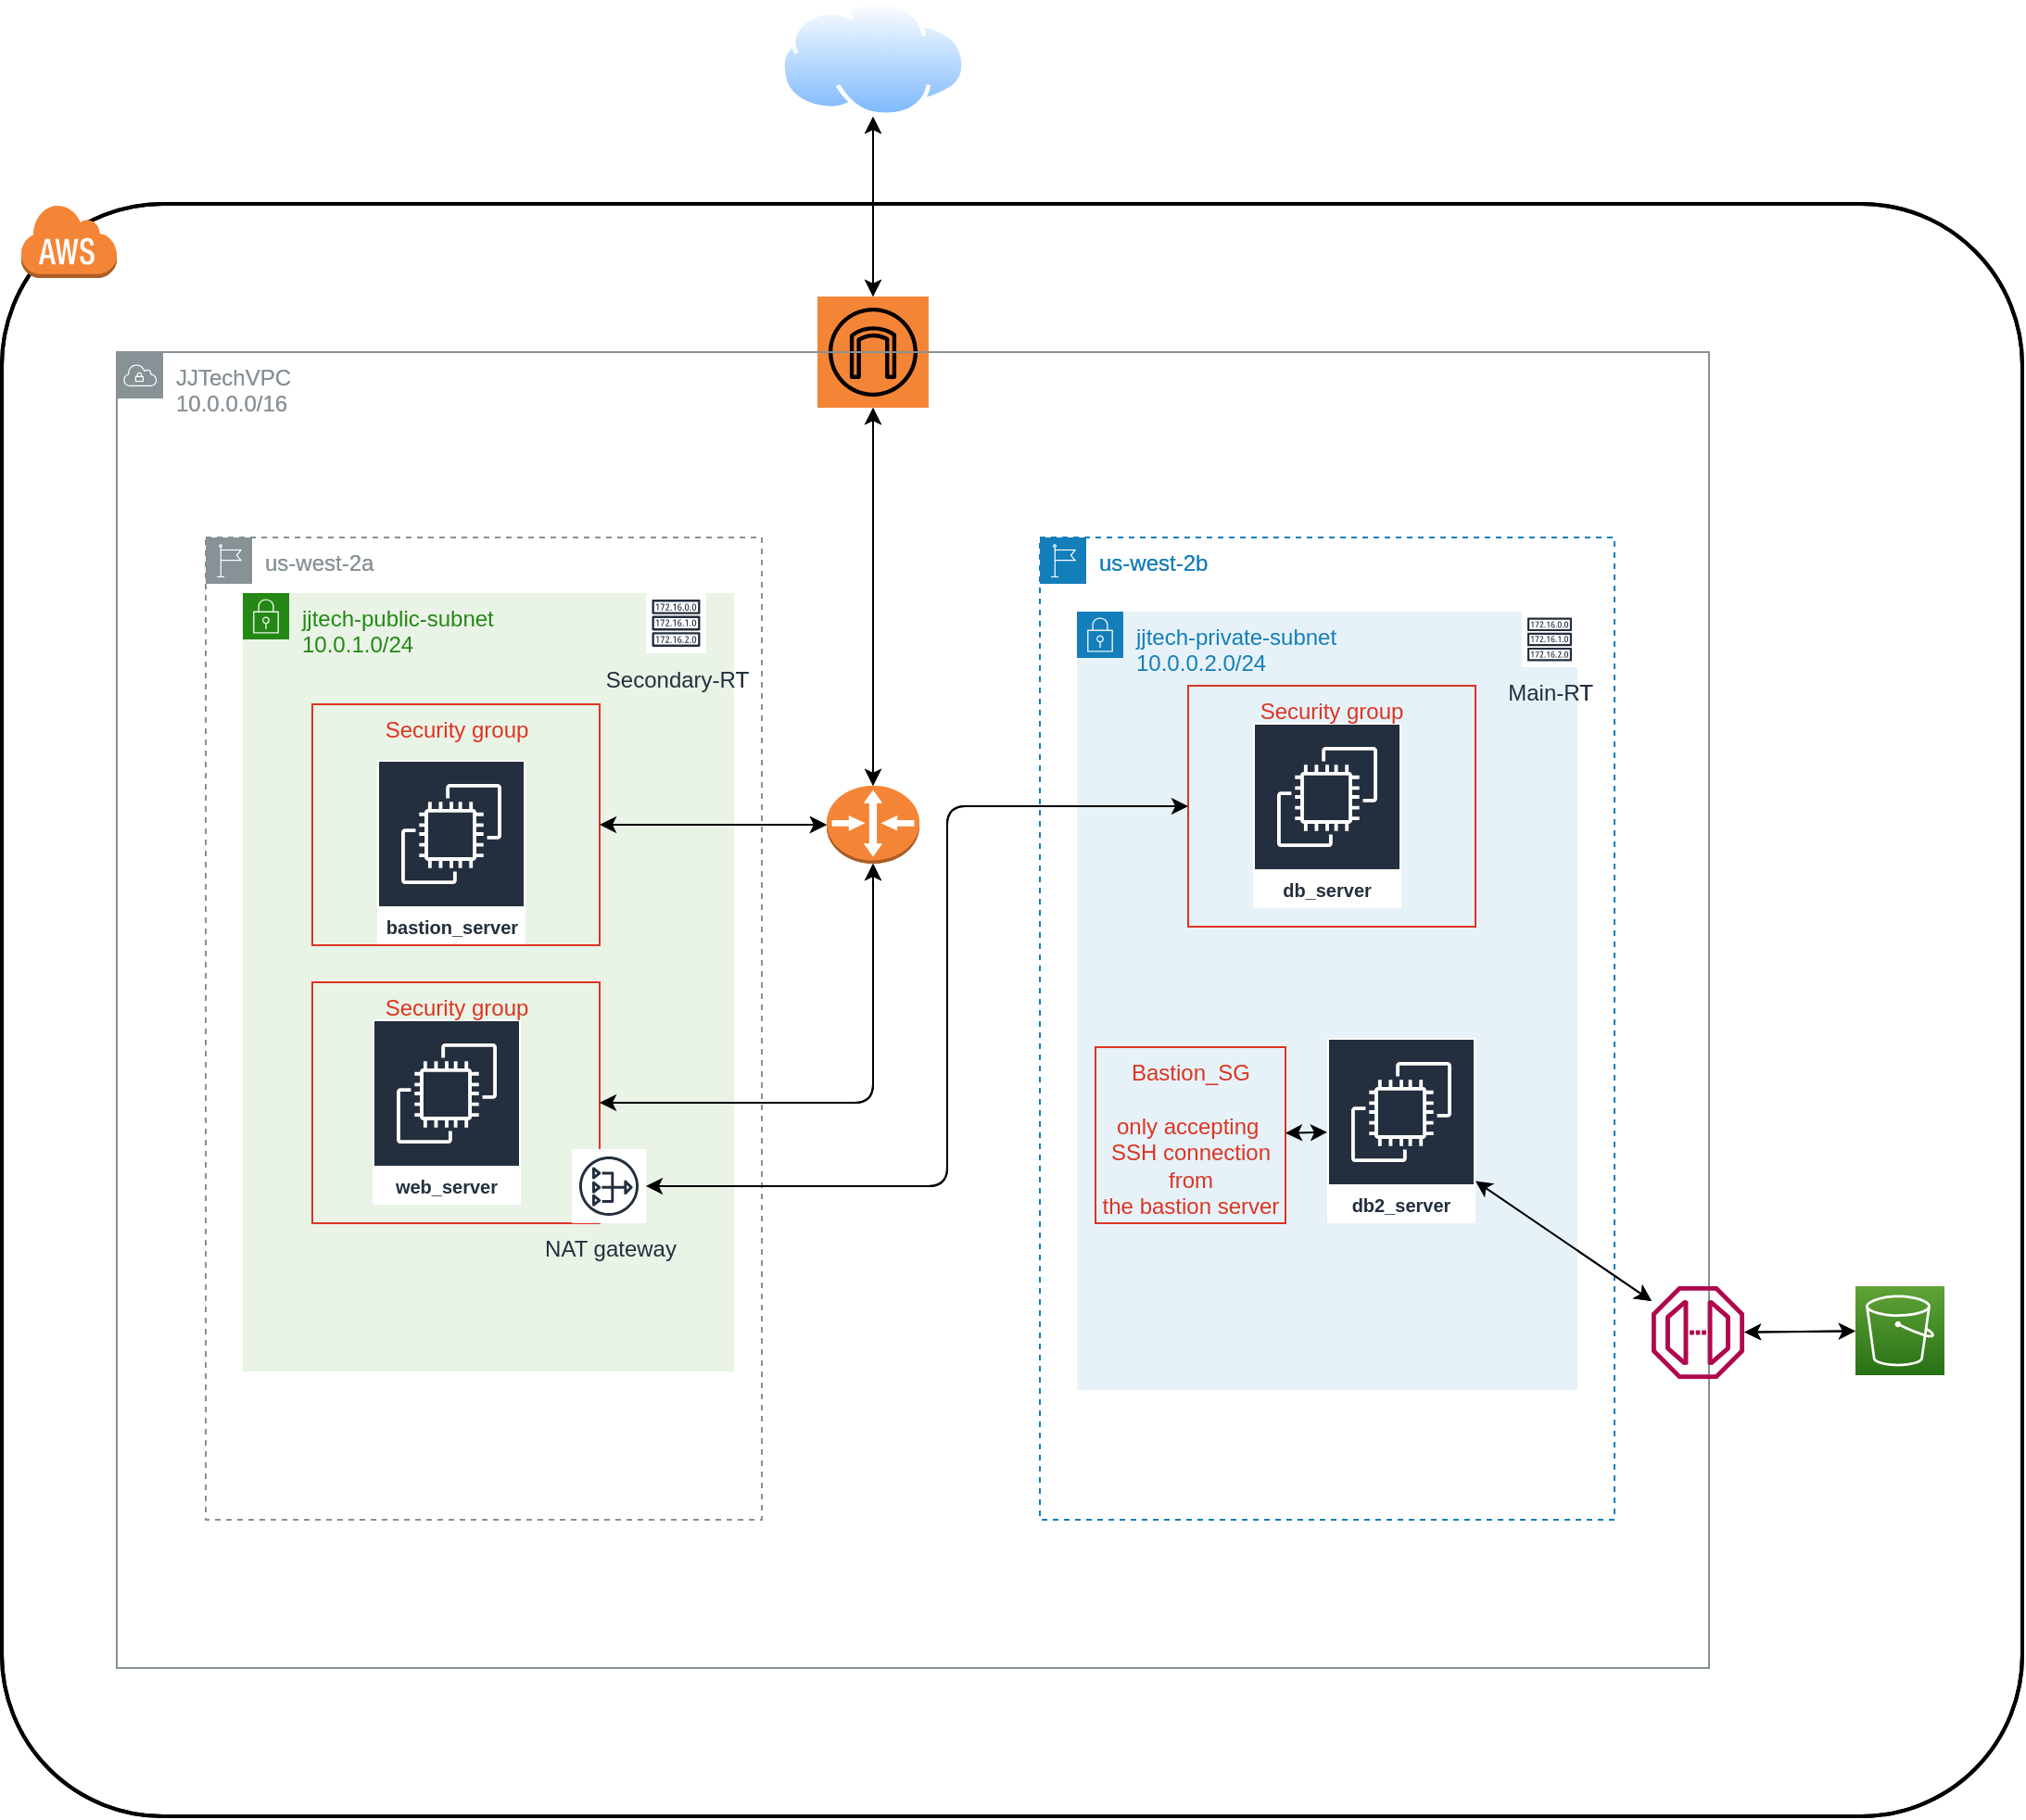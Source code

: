 <mxfile version="21.1.1" type="device">
  <diagram name="Page-1" id="s52tUEawHeTgn5yfTffr">
    <mxGraphModel dx="2852" dy="2592" grid="1" gridSize="10" guides="1" tooltips="1" connect="1" arrows="1" fold="1" page="1" pageScale="1" pageWidth="850" pageHeight="1100" math="0" shadow="0">
      <root>
        <mxCell id="0" />
        <mxCell id="1" parent="0" />
        <mxCell id="p8Kz7wN3YYmABBfeMpYa-1" value="" style="rounded=1;arcSize=10;dashed=0;fillColor=none;gradientColor=none;strokeWidth=2;" vertex="1" parent="1">
          <mxGeometry x="50" y="-10" width="1090" height="870" as="geometry" />
        </mxCell>
        <mxCell id="p8Kz7wN3YYmABBfeMpYa-2" value="" style="dashed=0;html=1;shape=mxgraph.aws3.cloud;fillColor=#F58536;gradientColor=none;dashed=0;" vertex="1" parent="1">
          <mxGeometry x="60" y="-10" width="52" height="40" as="geometry" />
        </mxCell>
        <mxCell id="p8Kz7wN3YYmABBfeMpYa-3" value="us-west-2b" style="points=[[0,0],[0.25,0],[0.5,0],[0.75,0],[1,0],[1,0.25],[1,0.5],[1,0.75],[1,1],[0.75,1],[0.5,1],[0.25,1],[0,1],[0,0.75],[0,0.5],[0,0.25]];outlineConnect=0;gradientColor=none;html=1;whiteSpace=wrap;fontSize=12;fontStyle=0;container=1;pointerEvents=0;collapsible=0;recursiveResize=0;shape=mxgraph.aws4.group;grIcon=mxgraph.aws4.group_region;strokeColor=#147EBA;fillColor=none;verticalAlign=top;align=left;spacingLeft=30;fontColor=#147EBA;dashed=1;" vertex="1" parent="1">
          <mxGeometry x="610" y="170" width="310" height="530" as="geometry" />
        </mxCell>
        <mxCell id="p8Kz7wN3YYmABBfeMpYa-4" value="jjtech-private-subnet&lt;br&gt;10.0.0.2.0/24&lt;br&gt;" style="points=[[0,0],[0.25,0],[0.5,0],[0.75,0],[1,0],[1,0.25],[1,0.5],[1,0.75],[1,1],[0.75,1],[0.5,1],[0.25,1],[0,1],[0,0.75],[0,0.5],[0,0.25]];outlineConnect=0;gradientColor=none;html=1;whiteSpace=wrap;fontSize=12;fontStyle=0;container=1;pointerEvents=0;collapsible=0;recursiveResize=0;shape=mxgraph.aws4.group;grIcon=mxgraph.aws4.group_security_group;grStroke=0;strokeColor=#147EBA;fillColor=#E6F2F8;verticalAlign=top;align=left;spacingLeft=30;fontColor=#147EBA;dashed=0;" vertex="1" parent="p8Kz7wN3YYmABBfeMpYa-3">
          <mxGeometry x="20" y="40" width="270" height="420" as="geometry" />
        </mxCell>
        <mxCell id="p8Kz7wN3YYmABBfeMpYa-5" value="db_server" style="sketch=0;outlineConnect=0;fontColor=#232F3E;gradientColor=none;strokeColor=#ffffff;fillColor=#232F3E;dashed=0;verticalLabelPosition=middle;verticalAlign=bottom;align=center;html=1;whiteSpace=wrap;fontSize=10;fontStyle=1;spacing=3;shape=mxgraph.aws4.productIcon;prIcon=mxgraph.aws4.ec2;" vertex="1" parent="p8Kz7wN3YYmABBfeMpYa-4">
          <mxGeometry x="95" y="60" width="80" height="100" as="geometry" />
        </mxCell>
        <mxCell id="p8Kz7wN3YYmABBfeMpYa-6" value="db2_server" style="sketch=0;outlineConnect=0;fontColor=#232F3E;gradientColor=none;strokeColor=#ffffff;fillColor=#232F3E;dashed=0;verticalLabelPosition=middle;verticalAlign=bottom;align=center;html=1;whiteSpace=wrap;fontSize=10;fontStyle=1;spacing=3;shape=mxgraph.aws4.productIcon;prIcon=mxgraph.aws4.ec2;" vertex="1" parent="p8Kz7wN3YYmABBfeMpYa-4">
          <mxGeometry x="135" y="230" width="80" height="100" as="geometry" />
        </mxCell>
        <mxCell id="p8Kz7wN3YYmABBfeMpYa-7" value="Security group" style="fillColor=none;strokeColor=#DD3522;verticalAlign=top;fontStyle=0;fontColor=#DD3522;whiteSpace=wrap;html=1;" vertex="1" parent="p8Kz7wN3YYmABBfeMpYa-4">
          <mxGeometry x="60" y="40" width="155" height="130" as="geometry" />
        </mxCell>
        <mxCell id="p8Kz7wN3YYmABBfeMpYa-8" value="Bastion_SG&lt;br&gt;&lt;br&gt;only accepting&amp;nbsp;&lt;br&gt;SSH connection from&lt;br&gt;the bastion server" style="fillColor=none;strokeColor=#DD3522;verticalAlign=top;fontStyle=0;fontColor=#DD3522;whiteSpace=wrap;html=1;" vertex="1" parent="p8Kz7wN3YYmABBfeMpYa-4">
          <mxGeometry x="10" y="235" width="102.5" height="95" as="geometry" />
        </mxCell>
        <mxCell id="p8Kz7wN3YYmABBfeMpYa-13" value="" style="endArrow=classic;startArrow=classic;html=1;fontFamily=Helvetica;fontSize=11;fontColor=default;align=center;strokeColor=default;" edge="1" parent="p8Kz7wN3YYmABBfeMpYa-4" source="p8Kz7wN3YYmABBfeMpYa-6" target="p8Kz7wN3YYmABBfeMpYa-8">
          <mxGeometry width="50" height="50" relative="1" as="geometry">
            <mxPoint x="-100" y="170" as="sourcePoint" />
            <mxPoint x="-50" y="120" as="targetPoint" />
          </mxGeometry>
        </mxCell>
        <mxCell id="p8Kz7wN3YYmABBfeMpYa-14" value="us-west-2a" style="sketch=0;outlineConnect=0;gradientColor=none;html=1;whiteSpace=wrap;fontSize=12;fontStyle=0;shape=mxgraph.aws4.group;grIcon=mxgraph.aws4.group_region;strokeColor=#879196;fillColor=none;verticalAlign=top;align=left;spacingLeft=30;fontColor=#879196;dashed=1;" vertex="1" parent="1">
          <mxGeometry x="160" y="170" width="300" height="530" as="geometry" />
        </mxCell>
        <mxCell id="p8Kz7wN3YYmABBfeMpYa-15" value="jjtech-public-subnet&lt;br&gt;10.0.1.0/24" style="points=[[0,0],[0.25,0],[0.5,0],[0.75,0],[1,0],[1,0.25],[1,0.5],[1,0.75],[1,1],[0.75,1],[0.5,1],[0.25,1],[0,1],[0,0.75],[0,0.5],[0,0.25]];outlineConnect=0;gradientColor=none;html=1;whiteSpace=wrap;fontSize=12;fontStyle=0;container=1;pointerEvents=0;collapsible=0;recursiveResize=0;shape=mxgraph.aws4.group;grIcon=mxgraph.aws4.group_security_group;grStroke=0;strokeColor=#248814;fillColor=#E9F3E6;verticalAlign=top;align=left;spacingLeft=30;fontColor=#248814;dashed=0;" vertex="1" parent="1">
          <mxGeometry x="180" y="200" width="265" height="420" as="geometry" />
        </mxCell>
        <mxCell id="p8Kz7wN3YYmABBfeMpYa-16" value="web_server" style="sketch=0;outlineConnect=0;fontColor=#232F3E;gradientColor=none;strokeColor=#ffffff;fillColor=#232F3E;dashed=0;verticalLabelPosition=middle;verticalAlign=bottom;align=center;html=1;whiteSpace=wrap;fontSize=10;fontStyle=1;spacing=3;shape=mxgraph.aws4.productIcon;prIcon=mxgraph.aws4.ec2;" vertex="1" parent="p8Kz7wN3YYmABBfeMpYa-15">
          <mxGeometry x="70" y="230" width="80" height="100" as="geometry" />
        </mxCell>
        <mxCell id="p8Kz7wN3YYmABBfeMpYa-17" value="Security group" style="fillColor=none;strokeColor=#DD3522;verticalAlign=top;fontStyle=0;fontColor=#DD3522;whiteSpace=wrap;html=1;" vertex="1" parent="p8Kz7wN3YYmABBfeMpYa-15">
          <mxGeometry x="37.5" y="210" width="155" height="130" as="geometry" />
        </mxCell>
        <mxCell id="p8Kz7wN3YYmABBfeMpYa-18" value="Secondary-RT" style="sketch=0;outlineConnect=0;fontColor=#232F3E;gradientColor=none;strokeColor=#232F3E;fillColor=#ffffff;dashed=0;verticalLabelPosition=bottom;verticalAlign=top;align=center;html=1;fontSize=12;fontStyle=0;aspect=fixed;shape=mxgraph.aws4.resourceIcon;resIcon=mxgraph.aws4.route_table;" vertex="1" parent="p8Kz7wN3YYmABBfeMpYa-15">
          <mxGeometry x="217.5" width="32.5" height="32.5" as="geometry" />
        </mxCell>
        <mxCell id="p8Kz7wN3YYmABBfeMpYa-19" value="bastion_server" style="sketch=0;outlineConnect=0;fontColor=#232F3E;gradientColor=none;strokeColor=#ffffff;fillColor=#232F3E;dashed=0;verticalLabelPosition=middle;verticalAlign=bottom;align=center;html=1;whiteSpace=wrap;fontSize=10;fontStyle=1;spacing=3;shape=mxgraph.aws4.productIcon;prIcon=mxgraph.aws4.ec2;" vertex="1" parent="p8Kz7wN3YYmABBfeMpYa-15">
          <mxGeometry x="72.5" y="90" width="80" height="100" as="geometry" />
        </mxCell>
        <mxCell id="p8Kz7wN3YYmABBfeMpYa-20" value="Security group" style="fillColor=none;strokeColor=#DD3522;verticalAlign=top;fontStyle=0;fontColor=#DD3522;whiteSpace=wrap;html=1;" vertex="1" parent="p8Kz7wN3YYmABBfeMpYa-15">
          <mxGeometry x="37.5" y="60" width="155" height="130" as="geometry" />
        </mxCell>
        <mxCell id="p8Kz7wN3YYmABBfeMpYa-9" value="NAT gateway" style="sketch=0;outlineConnect=0;fontColor=#232F3E;gradientColor=none;strokeColor=#232F3E;fillColor=#ffffff;dashed=0;verticalLabelPosition=bottom;verticalAlign=top;align=center;html=1;fontSize=12;fontStyle=0;aspect=fixed;shape=mxgraph.aws4.resourceIcon;resIcon=mxgraph.aws4.nat_gateway;" vertex="1" parent="p8Kz7wN3YYmABBfeMpYa-15">
          <mxGeometry x="177.5" y="300" width="40" height="40" as="geometry" />
        </mxCell>
        <mxCell id="p8Kz7wN3YYmABBfeMpYa-21" value="" style="sketch=0;points=[[0,0,0],[0.25,0,0],[0.5,0,0],[0.75,0,0],[1,0,0],[0,1,0],[0.25,1,0],[0.5,1,0],[0.75,1,0],[1,1,0],[0,0.25,0],[0,0.5,0],[0,0.75,0],[1,0.25,0],[1,0.5,0],[1,0.75,0]];outlineConnect=0;fontColor=#232F3E;gradientColor=#60A337;gradientDirection=north;fillColor=#277116;strokeColor=#ffffff;dashed=0;verticalLabelPosition=bottom;verticalAlign=top;align=center;html=1;fontSize=12;fontStyle=0;aspect=fixed;shape=mxgraph.aws4.resourceIcon;resIcon=mxgraph.aws4.s3;" vertex="1" parent="1">
          <mxGeometry x="1050" y="574" width="48" height="48" as="geometry" />
        </mxCell>
        <mxCell id="p8Kz7wN3YYmABBfeMpYa-22" value="" style="sketch=0;outlineConnect=0;fontColor=default;gradientColor=none;strokeColor=default;fillColor=#F58536;dashed=0;verticalLabelPosition=bottom;verticalAlign=top;align=center;html=1;fontSize=12;fontStyle=0;aspect=fixed;shape=mxgraph.aws4.resourceIcon;resIcon=mxgraph.aws4.internet_gateway;fontFamily=Helvetica;" vertex="1" parent="1">
          <mxGeometry x="490" y="40" width="60" height="60" as="geometry" />
        </mxCell>
        <mxCell id="p8Kz7wN3YYmABBfeMpYa-23" value="" style="image;aspect=fixed;perimeter=ellipsePerimeter;html=1;align=center;shadow=0;dashed=0;spacingTop=3;image=img/lib/active_directory/internet_cloud.svg;" vertex="1" parent="1">
          <mxGeometry x="470" y="-120" width="100" height="63" as="geometry" />
        </mxCell>
        <mxCell id="p8Kz7wN3YYmABBfeMpYa-24" value="" style="endArrow=classic;startArrow=classic;html=1;fontFamily=Helvetica;fontSize=11;fontColor=default;align=center;strokeColor=default;" edge="1" parent="1" source="p8Kz7wN3YYmABBfeMpYa-22" target="p8Kz7wN3YYmABBfeMpYa-23">
          <mxGeometry width="50" height="50" relative="1" as="geometry">
            <mxPoint x="540" y="300" as="sourcePoint" />
            <mxPoint x="590" y="250" as="targetPoint" />
          </mxGeometry>
        </mxCell>
        <mxCell id="p8Kz7wN3YYmABBfeMpYa-25" value="" style="outlineConnect=0;dashed=0;verticalLabelPosition=bottom;verticalAlign=top;align=center;html=1;shape=mxgraph.aws3.router;fillColor=#F58536;gradientColor=none;" vertex="1" parent="1">
          <mxGeometry x="495" y="304" width="50" height="42" as="geometry" />
        </mxCell>
        <mxCell id="p8Kz7wN3YYmABBfeMpYa-26" value="Main-RT" style="sketch=0;outlineConnect=0;fontColor=#232F3E;gradientColor=none;strokeColor=#232F3E;fillColor=#ffffff;dashed=0;verticalLabelPosition=bottom;verticalAlign=top;align=center;html=1;fontSize=12;fontStyle=0;aspect=fixed;shape=mxgraph.aws4.resourceIcon;resIcon=mxgraph.aws4.route_table;" vertex="1" parent="1">
          <mxGeometry x="870" y="210" width="30" height="30" as="geometry" />
        </mxCell>
        <mxCell id="p8Kz7wN3YYmABBfeMpYa-27" value="" style="endArrow=classic;startArrow=classic;html=1;fontFamily=Helvetica;fontSize=11;fontColor=default;align=center;strokeColor=default;" edge="1" parent="1" source="p8Kz7wN3YYmABBfeMpYa-20" target="p8Kz7wN3YYmABBfeMpYa-25">
          <mxGeometry width="50" height="50" relative="1" as="geometry">
            <mxPoint x="540" y="300" as="sourcePoint" />
            <mxPoint x="590" y="250" as="targetPoint" />
          </mxGeometry>
        </mxCell>
        <mxCell id="p8Kz7wN3YYmABBfeMpYa-28" value="" style="endArrow=classic;startArrow=classic;html=1;fontFamily=Helvetica;fontSize=11;fontColor=default;align=center;strokeColor=default;" edge="1" parent="1" source="p8Kz7wN3YYmABBfeMpYa-25" target="p8Kz7wN3YYmABBfeMpYa-22">
          <mxGeometry width="50" height="50" relative="1" as="geometry">
            <mxPoint x="540" y="300" as="sourcePoint" />
            <mxPoint x="590" y="250" as="targetPoint" />
          </mxGeometry>
        </mxCell>
        <mxCell id="p8Kz7wN3YYmABBfeMpYa-29" value="" style="endArrow=classic;startArrow=classic;html=1;fontFamily=Helvetica;fontSize=11;fontColor=default;align=center;strokeColor=default;" edge="1" parent="1" source="p8Kz7wN3YYmABBfeMpYa-17" target="p8Kz7wN3YYmABBfeMpYa-25">
          <mxGeometry width="50" height="50" relative="1" as="geometry">
            <mxPoint x="540" y="300" as="sourcePoint" />
            <mxPoint x="590" y="250" as="targetPoint" />
            <Array as="points">
              <mxPoint x="520" y="475" />
            </Array>
          </mxGeometry>
        </mxCell>
        <mxCell id="p8Kz7wN3YYmABBfeMpYa-30" value="" style="endArrow=classic;startArrow=classic;html=1;fontFamily=Helvetica;fontSize=11;fontColor=default;align=center;strokeColor=default;" edge="1" parent="1" source="p8Kz7wN3YYmABBfeMpYa-11" target="p8Kz7wN3YYmABBfeMpYa-21">
          <mxGeometry width="50" height="50" relative="1" as="geometry">
            <mxPoint x="540" y="410" as="sourcePoint" />
            <mxPoint x="590" y="360" as="targetPoint" />
          </mxGeometry>
        </mxCell>
        <mxCell id="xJoOuXMhhvD1Tg6n3Ogj-1" value="" style="endArrow=classic;startArrow=classic;html=1;fontFamily=Helvetica;fontSize=11;fontColor=default;align=center;strokeColor=default;" edge="1" parent="1" source="p8Kz7wN3YYmABBfeMpYa-9" target="p8Kz7wN3YYmABBfeMpYa-7">
          <mxGeometry width="50" height="50" relative="1" as="geometry">
            <mxPoint x="600" y="450" as="sourcePoint" />
            <mxPoint x="650" y="400" as="targetPoint" />
            <Array as="points">
              <mxPoint x="560" y="520" />
              <mxPoint x="560" y="315" />
            </Array>
          </mxGeometry>
        </mxCell>
        <mxCell id="xJoOuXMhhvD1Tg6n3Ogj-5" value="JJTechVPC&lt;br&gt;10.0.0.0/16&lt;br&gt;" style="sketch=0;outlineConnect=0;gradientColor=none;html=1;whiteSpace=wrap;fontSize=12;fontStyle=0;shape=mxgraph.aws4.group;grIcon=mxgraph.aws4.group_vpc;strokeColor=#879196;fillColor=none;verticalAlign=top;align=left;spacingLeft=30;fontColor=#879196;dashed=0;" vertex="1" parent="1">
          <mxGeometry x="112" y="70" width="859" height="710" as="geometry" />
        </mxCell>
        <mxCell id="p8Kz7wN3YYmABBfeMpYa-33" value="" style="rounded=1;arcSize=10;dashed=0;fillColor=none;gradientColor=none;strokeWidth=2;" vertex="1" parent="1">
          <mxGeometry x="50" y="-10" width="1090" height="870" as="geometry" />
        </mxCell>
        <mxCell id="p8Kz7wN3YYmABBfeMpYa-11" value="" style="sketch=0;outlineConnect=0;fontColor=#232F3E;gradientColor=none;fillColor=#B0084D;strokeColor=none;dashed=0;verticalLabelPosition=bottom;verticalAlign=top;align=center;html=1;fontSize=12;fontStyle=0;aspect=fixed;pointerEvents=1;shape=mxgraph.aws4.endpoint;" vertex="1" parent="1">
          <mxGeometry x="940" y="574" width="50" height="50" as="geometry" />
        </mxCell>
        <mxCell id="p8Kz7wN3YYmABBfeMpYa-34" value="" style="dashed=0;html=1;shape=mxgraph.aws3.cloud;fillColor=#F58536;gradientColor=none;dashed=0;" vertex="1" parent="1">
          <mxGeometry x="60" y="-10" width="52" height="40" as="geometry" />
        </mxCell>
        <mxCell id="p8Kz7wN3YYmABBfeMpYa-12" value="" style="endArrow=classic;startArrow=classic;html=1;fontFamily=Helvetica;fontSize=11;fontColor=default;align=center;strokeColor=default;" edge="1" parent="1" source="p8Kz7wN3YYmABBfeMpYa-6" target="p8Kz7wN3YYmABBfeMpYa-11">
          <mxGeometry width="50" height="50" relative="1" as="geometry">
            <mxPoint x="530" y="350" as="sourcePoint" />
            <mxPoint x="580" y="300" as="targetPoint" />
          </mxGeometry>
        </mxCell>
        <mxCell id="p8Kz7wN3YYmABBfeMpYa-35" value="us-west-2b" style="points=[[0,0],[0.25,0],[0.5,0],[0.75,0],[1,0],[1,0.25],[1,0.5],[1,0.75],[1,1],[0.75,1],[0.5,1],[0.25,1],[0,1],[0,0.75],[0,0.5],[0,0.25]];outlineConnect=0;gradientColor=none;html=1;whiteSpace=wrap;fontSize=12;fontStyle=0;container=1;pointerEvents=0;collapsible=0;recursiveResize=0;shape=mxgraph.aws4.group;grIcon=mxgraph.aws4.group_region;strokeColor=#147EBA;fillColor=none;verticalAlign=top;align=left;spacingLeft=30;fontColor=#147EBA;dashed=1;" vertex="1" parent="1">
          <mxGeometry x="610" y="170" width="310" height="530" as="geometry" />
        </mxCell>
        <mxCell id="p8Kz7wN3YYmABBfeMpYa-36" value="jjtech-private-subnet&lt;br&gt;10.0.0.2.0/24&lt;br&gt;" style="points=[[0,0],[0.25,0],[0.5,0],[0.75,0],[1,0],[1,0.25],[1,0.5],[1,0.75],[1,1],[0.75,1],[0.5,1],[0.25,1],[0,1],[0,0.75],[0,0.5],[0,0.25]];outlineConnect=0;gradientColor=none;html=1;whiteSpace=wrap;fontSize=12;fontStyle=0;container=1;pointerEvents=0;collapsible=0;recursiveResize=0;shape=mxgraph.aws4.group;grIcon=mxgraph.aws4.group_security_group;grStroke=0;strokeColor=#147EBA;fillColor=#E6F2F8;verticalAlign=top;align=left;spacingLeft=30;fontColor=#147EBA;dashed=0;" vertex="1" parent="p8Kz7wN3YYmABBfeMpYa-35">
          <mxGeometry x="20" y="40" width="270" height="420" as="geometry" />
        </mxCell>
        <mxCell id="p8Kz7wN3YYmABBfeMpYa-37" value="db_server" style="sketch=0;outlineConnect=0;fontColor=#232F3E;gradientColor=none;strokeColor=#ffffff;fillColor=#232F3E;dashed=0;verticalLabelPosition=middle;verticalAlign=bottom;align=center;html=1;whiteSpace=wrap;fontSize=10;fontStyle=1;spacing=3;shape=mxgraph.aws4.productIcon;prIcon=mxgraph.aws4.ec2;" vertex="1" parent="p8Kz7wN3YYmABBfeMpYa-36">
          <mxGeometry x="95" y="60" width="80" height="100" as="geometry" />
        </mxCell>
        <mxCell id="p8Kz7wN3YYmABBfeMpYa-38" value="db2_server" style="sketch=0;outlineConnect=0;fontColor=#232F3E;gradientColor=none;strokeColor=#ffffff;fillColor=#232F3E;dashed=0;verticalLabelPosition=middle;verticalAlign=bottom;align=center;html=1;whiteSpace=wrap;fontSize=10;fontStyle=1;spacing=3;shape=mxgraph.aws4.productIcon;prIcon=mxgraph.aws4.ec2;" vertex="1" parent="p8Kz7wN3YYmABBfeMpYa-36">
          <mxGeometry x="135" y="230" width="80" height="100" as="geometry" />
        </mxCell>
        <mxCell id="p8Kz7wN3YYmABBfeMpYa-39" value="Security group" style="fillColor=none;strokeColor=#DD3522;verticalAlign=top;fontStyle=0;fontColor=#DD3522;whiteSpace=wrap;html=1;" vertex="1" parent="p8Kz7wN3YYmABBfeMpYa-36">
          <mxGeometry x="60" y="40" width="155" height="130" as="geometry" />
        </mxCell>
        <mxCell id="p8Kz7wN3YYmABBfeMpYa-40" value="Bastion_SG&lt;br&gt;&lt;br&gt;only accepting&amp;nbsp;&lt;br&gt;SSH connection from&lt;br&gt;the bastion server" style="fillColor=none;strokeColor=#DD3522;verticalAlign=top;fontStyle=0;fontColor=#DD3522;whiteSpace=wrap;html=1;" vertex="1" parent="p8Kz7wN3YYmABBfeMpYa-36">
          <mxGeometry x="10" y="235" width="102.5" height="95" as="geometry" />
        </mxCell>
        <mxCell id="p8Kz7wN3YYmABBfeMpYa-41" value="" style="endArrow=classic;startArrow=classic;html=1;fontFamily=Helvetica;fontSize=11;fontColor=default;align=center;strokeColor=default;" edge="1" parent="p8Kz7wN3YYmABBfeMpYa-36" source="p8Kz7wN3YYmABBfeMpYa-38" target="p8Kz7wN3YYmABBfeMpYa-40">
          <mxGeometry width="50" height="50" relative="1" as="geometry">
            <mxPoint x="-100" y="170" as="sourcePoint" />
            <mxPoint x="-50" y="120" as="targetPoint" />
          </mxGeometry>
        </mxCell>
        <mxCell id="p8Kz7wN3YYmABBfeMpYa-42" value="us-west-2a" style="sketch=0;outlineConnect=0;gradientColor=none;html=1;whiteSpace=wrap;fontSize=12;fontStyle=0;shape=mxgraph.aws4.group;grIcon=mxgraph.aws4.group_region;strokeColor=#879196;fillColor=none;verticalAlign=top;align=left;spacingLeft=30;fontColor=#879196;dashed=1;" vertex="1" parent="1">
          <mxGeometry x="160" y="170" width="300" height="530" as="geometry" />
        </mxCell>
        <mxCell id="p8Kz7wN3YYmABBfeMpYa-43" value="jjtech-public-subnet&lt;br&gt;10.0.1.0/24" style="points=[[0,0],[0.25,0],[0.5,0],[0.75,0],[1,0],[1,0.25],[1,0.5],[1,0.75],[1,1],[0.75,1],[0.5,1],[0.25,1],[0,1],[0,0.75],[0,0.5],[0,0.25]];outlineConnect=0;gradientColor=none;html=1;whiteSpace=wrap;fontSize=12;fontStyle=0;container=1;pointerEvents=0;collapsible=0;recursiveResize=0;shape=mxgraph.aws4.group;grIcon=mxgraph.aws4.group_security_group;grStroke=0;strokeColor=#248814;fillColor=#E9F3E6;verticalAlign=top;align=left;spacingLeft=30;fontColor=#248814;dashed=0;" vertex="1" parent="1">
          <mxGeometry x="180" y="200" width="265" height="420" as="geometry" />
        </mxCell>
        <mxCell id="p8Kz7wN3YYmABBfeMpYa-44" value="web_server" style="sketch=0;outlineConnect=0;fontColor=#232F3E;gradientColor=none;strokeColor=#ffffff;fillColor=#232F3E;dashed=0;verticalLabelPosition=middle;verticalAlign=bottom;align=center;html=1;whiteSpace=wrap;fontSize=10;fontStyle=1;spacing=3;shape=mxgraph.aws4.productIcon;prIcon=mxgraph.aws4.ec2;" vertex="1" parent="p8Kz7wN3YYmABBfeMpYa-43">
          <mxGeometry x="70" y="230" width="80" height="100" as="geometry" />
        </mxCell>
        <mxCell id="p8Kz7wN3YYmABBfeMpYa-45" value="Security group" style="fillColor=none;strokeColor=#DD3522;verticalAlign=top;fontStyle=0;fontColor=#DD3522;whiteSpace=wrap;html=1;" vertex="1" parent="p8Kz7wN3YYmABBfeMpYa-43">
          <mxGeometry x="37.5" y="210" width="155" height="130" as="geometry" />
        </mxCell>
        <mxCell id="p8Kz7wN3YYmABBfeMpYa-46" value="Secondary-RT" style="sketch=0;outlineConnect=0;fontColor=#232F3E;gradientColor=none;strokeColor=#232F3E;fillColor=#ffffff;dashed=0;verticalLabelPosition=bottom;verticalAlign=top;align=center;html=1;fontSize=12;fontStyle=0;aspect=fixed;shape=mxgraph.aws4.resourceIcon;resIcon=mxgraph.aws4.route_table;" vertex="1" parent="p8Kz7wN3YYmABBfeMpYa-43">
          <mxGeometry x="217.5" width="32.5" height="32.5" as="geometry" />
        </mxCell>
        <mxCell id="p8Kz7wN3YYmABBfeMpYa-47" value="bastion_server" style="sketch=0;outlineConnect=0;fontColor=#232F3E;gradientColor=none;strokeColor=#ffffff;fillColor=#232F3E;dashed=0;verticalLabelPosition=middle;verticalAlign=bottom;align=center;html=1;whiteSpace=wrap;fontSize=10;fontStyle=1;spacing=3;shape=mxgraph.aws4.productIcon;prIcon=mxgraph.aws4.ec2;" vertex="1" parent="p8Kz7wN3YYmABBfeMpYa-43">
          <mxGeometry x="72.5" y="90" width="80" height="100" as="geometry" />
        </mxCell>
        <mxCell id="p8Kz7wN3YYmABBfeMpYa-48" value="Security group" style="fillColor=none;strokeColor=#DD3522;verticalAlign=top;fontStyle=0;fontColor=#DD3522;whiteSpace=wrap;html=1;" vertex="1" parent="p8Kz7wN3YYmABBfeMpYa-43">
          <mxGeometry x="37.5" y="60" width="155" height="130" as="geometry" />
        </mxCell>
        <mxCell id="p8Kz7wN3YYmABBfeMpYa-49" value="NAT gateway" style="sketch=0;outlineConnect=0;fontColor=#232F3E;gradientColor=none;strokeColor=#232F3E;fillColor=#ffffff;dashed=0;verticalLabelPosition=bottom;verticalAlign=top;align=center;html=1;fontSize=12;fontStyle=0;aspect=fixed;shape=mxgraph.aws4.resourceIcon;resIcon=mxgraph.aws4.nat_gateway;" vertex="1" parent="p8Kz7wN3YYmABBfeMpYa-43">
          <mxGeometry x="177.5" y="300" width="40" height="40" as="geometry" />
        </mxCell>
        <mxCell id="p8Kz7wN3YYmABBfeMpYa-50" value="" style="sketch=0;points=[[0,0,0],[0.25,0,0],[0.5,0,0],[0.75,0,0],[1,0,0],[0,1,0],[0.25,1,0],[0.5,1,0],[0.75,1,0],[1,1,0],[0,0.25,0],[0,0.5,0],[0,0.75,0],[1,0.25,0],[1,0.5,0],[1,0.75,0]];outlineConnect=0;fontColor=#232F3E;gradientColor=#60A337;gradientDirection=north;fillColor=#277116;strokeColor=#ffffff;dashed=0;verticalLabelPosition=bottom;verticalAlign=top;align=center;html=1;fontSize=12;fontStyle=0;aspect=fixed;shape=mxgraph.aws4.resourceIcon;resIcon=mxgraph.aws4.s3;" vertex="1" parent="1">
          <mxGeometry x="1050" y="574" width="48" height="48" as="geometry" />
        </mxCell>
        <mxCell id="p8Kz7wN3YYmABBfeMpYa-51" value="" style="sketch=0;outlineConnect=0;fontColor=default;gradientColor=none;strokeColor=default;fillColor=#F58536;dashed=0;verticalLabelPosition=bottom;verticalAlign=top;align=center;html=1;fontSize=12;fontStyle=0;aspect=fixed;shape=mxgraph.aws4.resourceIcon;resIcon=mxgraph.aws4.internet_gateway;fontFamily=Helvetica;" vertex="1" parent="1">
          <mxGeometry x="490" y="40" width="60" height="60" as="geometry" />
        </mxCell>
        <mxCell id="p8Kz7wN3YYmABBfeMpYa-52" value="" style="image;aspect=fixed;perimeter=ellipsePerimeter;html=1;align=center;shadow=0;dashed=0;spacingTop=3;image=img/lib/active_directory/internet_cloud.svg;" vertex="1" parent="1">
          <mxGeometry x="470" y="-120" width="100" height="63" as="geometry" />
        </mxCell>
        <mxCell id="p8Kz7wN3YYmABBfeMpYa-53" value="" style="endArrow=classic;startArrow=classic;html=1;fontFamily=Helvetica;fontSize=11;fontColor=default;align=center;strokeColor=default;" edge="1" parent="1" source="p8Kz7wN3YYmABBfeMpYa-51" target="p8Kz7wN3YYmABBfeMpYa-52">
          <mxGeometry width="50" height="50" relative="1" as="geometry">
            <mxPoint x="540" y="300" as="sourcePoint" />
            <mxPoint x="590" y="250" as="targetPoint" />
          </mxGeometry>
        </mxCell>
        <mxCell id="p8Kz7wN3YYmABBfeMpYa-54" value="" style="outlineConnect=0;dashed=0;verticalLabelPosition=bottom;verticalAlign=top;align=center;html=1;shape=mxgraph.aws3.router;fillColor=#F58536;gradientColor=none;" vertex="1" parent="1">
          <mxGeometry x="495" y="304" width="50" height="42" as="geometry" />
        </mxCell>
        <mxCell id="p8Kz7wN3YYmABBfeMpYa-55" value="Main-RT" style="sketch=0;outlineConnect=0;fontColor=#232F3E;gradientColor=none;strokeColor=#232F3E;fillColor=#ffffff;dashed=0;verticalLabelPosition=bottom;verticalAlign=top;align=center;html=1;fontSize=12;fontStyle=0;aspect=fixed;shape=mxgraph.aws4.resourceIcon;resIcon=mxgraph.aws4.route_table;" vertex="1" parent="1">
          <mxGeometry x="870" y="210" width="30" height="30" as="geometry" />
        </mxCell>
        <mxCell id="p8Kz7wN3YYmABBfeMpYa-56" value="" style="endArrow=classic;startArrow=classic;html=1;fontFamily=Helvetica;fontSize=11;fontColor=default;align=center;strokeColor=default;" edge="1" parent="1" source="p8Kz7wN3YYmABBfeMpYa-48" target="p8Kz7wN3YYmABBfeMpYa-54">
          <mxGeometry width="50" height="50" relative="1" as="geometry">
            <mxPoint x="540" y="300" as="sourcePoint" />
            <mxPoint x="590" y="250" as="targetPoint" />
          </mxGeometry>
        </mxCell>
        <mxCell id="p8Kz7wN3YYmABBfeMpYa-57" value="" style="endArrow=classic;startArrow=classic;html=1;fontFamily=Helvetica;fontSize=11;fontColor=default;align=center;strokeColor=default;" edge="1" parent="1" source="p8Kz7wN3YYmABBfeMpYa-54" target="p8Kz7wN3YYmABBfeMpYa-51">
          <mxGeometry width="50" height="50" relative="1" as="geometry">
            <mxPoint x="540" y="300" as="sourcePoint" />
            <mxPoint x="590" y="250" as="targetPoint" />
          </mxGeometry>
        </mxCell>
        <mxCell id="p8Kz7wN3YYmABBfeMpYa-58" value="" style="endArrow=classic;startArrow=classic;html=1;fontFamily=Helvetica;fontSize=11;fontColor=default;align=center;strokeColor=default;" edge="1" parent="1" source="p8Kz7wN3YYmABBfeMpYa-45" target="p8Kz7wN3YYmABBfeMpYa-54">
          <mxGeometry width="50" height="50" relative="1" as="geometry">
            <mxPoint x="540" y="300" as="sourcePoint" />
            <mxPoint x="590" y="250" as="targetPoint" />
            <Array as="points">
              <mxPoint x="520" y="475" />
            </Array>
          </mxGeometry>
        </mxCell>
        <mxCell id="p8Kz7wN3YYmABBfeMpYa-59" value="" style="endArrow=classic;startArrow=classic;html=1;fontFamily=Helvetica;fontSize=11;fontColor=default;align=center;strokeColor=default;" edge="1" parent="1" source="p8Kz7wN3YYmABBfeMpYa-62" target="p8Kz7wN3YYmABBfeMpYa-50">
          <mxGeometry width="50" height="50" relative="1" as="geometry">
            <mxPoint x="540" y="410" as="sourcePoint" />
            <mxPoint x="590" y="360" as="targetPoint" />
          </mxGeometry>
        </mxCell>
        <mxCell id="p8Kz7wN3YYmABBfeMpYa-60" value="" style="endArrow=classic;startArrow=classic;html=1;fontFamily=Helvetica;fontSize=11;fontColor=default;align=center;strokeColor=default;" edge="1" parent="1" source="p8Kz7wN3YYmABBfeMpYa-49" target="p8Kz7wN3YYmABBfeMpYa-39">
          <mxGeometry width="50" height="50" relative="1" as="geometry">
            <mxPoint x="600" y="450" as="sourcePoint" />
            <mxPoint x="650" y="400" as="targetPoint" />
            <Array as="points">
              <mxPoint x="560" y="520" />
              <mxPoint x="560" y="315" />
            </Array>
          </mxGeometry>
        </mxCell>
        <mxCell id="p8Kz7wN3YYmABBfeMpYa-61" value="JJTechVPC&lt;br&gt;10.0.0.0/16&lt;br&gt;" style="sketch=0;outlineConnect=0;gradientColor=none;html=1;whiteSpace=wrap;fontSize=12;fontStyle=0;shape=mxgraph.aws4.group;grIcon=mxgraph.aws4.group_vpc;strokeColor=#879196;fillColor=none;verticalAlign=top;align=left;spacingLeft=30;fontColor=#879196;dashed=0;" vertex="1" parent="1">
          <mxGeometry x="112" y="70" width="859" height="710" as="geometry" />
        </mxCell>
        <mxCell id="p8Kz7wN3YYmABBfeMpYa-62" value="" style="sketch=0;outlineConnect=0;fontColor=#232F3E;gradientColor=none;fillColor=#B0084D;strokeColor=none;dashed=0;verticalLabelPosition=bottom;verticalAlign=top;align=center;html=1;fontSize=12;fontStyle=0;aspect=fixed;pointerEvents=1;shape=mxgraph.aws4.endpoint;" vertex="1" parent="1">
          <mxGeometry x="940" y="574" width="50" height="50" as="geometry" />
        </mxCell>
        <mxCell id="p8Kz7wN3YYmABBfeMpYa-63" value="" style="endArrow=classic;startArrow=classic;html=1;fontFamily=Helvetica;fontSize=11;fontColor=default;align=center;strokeColor=default;" edge="1" parent="1" source="p8Kz7wN3YYmABBfeMpYa-38" target="p8Kz7wN3YYmABBfeMpYa-62">
          <mxGeometry width="50" height="50" relative="1" as="geometry">
            <mxPoint x="530" y="350" as="sourcePoint" />
            <mxPoint x="580" y="300" as="targetPoint" />
          </mxGeometry>
        </mxCell>
      </root>
    </mxGraphModel>
  </diagram>
</mxfile>
